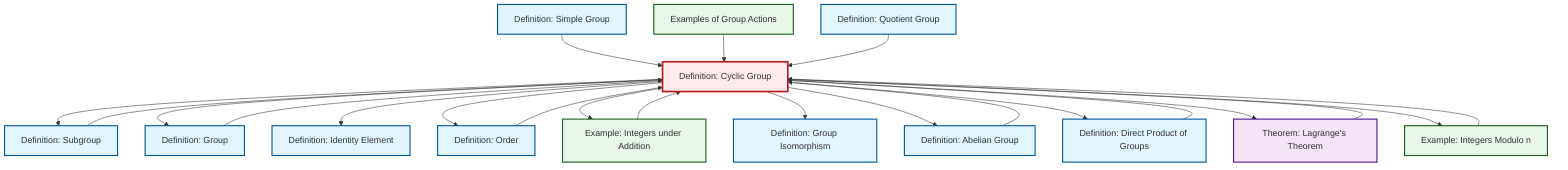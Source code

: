 graph TD
    classDef definition fill:#e1f5fe,stroke:#01579b,stroke-width:2px
    classDef theorem fill:#f3e5f5,stroke:#4a148c,stroke-width:2px
    classDef axiom fill:#fff3e0,stroke:#e65100,stroke-width:2px
    classDef example fill:#e8f5e9,stroke:#1b5e20,stroke-width:2px
    classDef current fill:#ffebee,stroke:#b71c1c,stroke-width:3px
    def-simple-group["Definition: Simple Group"]:::definition
    def-subgroup["Definition: Subgroup"]:::definition
    ex-quotient-integers-mod-n["Example: Integers Modulo n"]:::example
    def-order["Definition: Order"]:::definition
    def-quotient-group["Definition: Quotient Group"]:::definition
    thm-lagrange["Theorem: Lagrange's Theorem"]:::theorem
    def-abelian-group["Definition: Abelian Group"]:::definition
    def-isomorphism["Definition: Group Isomorphism"]:::definition
    def-cyclic-group["Definition: Cyclic Group"]:::definition
    def-identity-element["Definition: Identity Element"]:::definition
    ex-integers-addition["Example: Integers under Addition"]:::example
    ex-group-action-examples["Examples of Group Actions"]:::example
    def-group["Definition: Group"]:::definition
    def-direct-product["Definition: Direct Product of Groups"]:::definition
    def-cyclic-group --> def-subgroup
    ex-integers-addition --> def-cyclic-group
    def-cyclic-group --> def-group
    def-cyclic-group --> def-identity-element
    def-direct-product --> def-cyclic-group
    def-cyclic-group --> def-order
    def-group --> def-cyclic-group
    def-cyclic-group --> ex-integers-addition
    ex-quotient-integers-mod-n --> def-cyclic-group
    def-abelian-group --> def-cyclic-group
    def-cyclic-group --> def-isomorphism
    def-cyclic-group --> def-abelian-group
    def-cyclic-group --> def-direct-product
    def-cyclic-group --> thm-lagrange
    thm-lagrange --> def-cyclic-group
    def-simple-group --> def-cyclic-group
    def-order --> def-cyclic-group
    def-cyclic-group --> ex-quotient-integers-mod-n
    ex-group-action-examples --> def-cyclic-group
    def-subgroup --> def-cyclic-group
    def-quotient-group --> def-cyclic-group
    class def-cyclic-group current